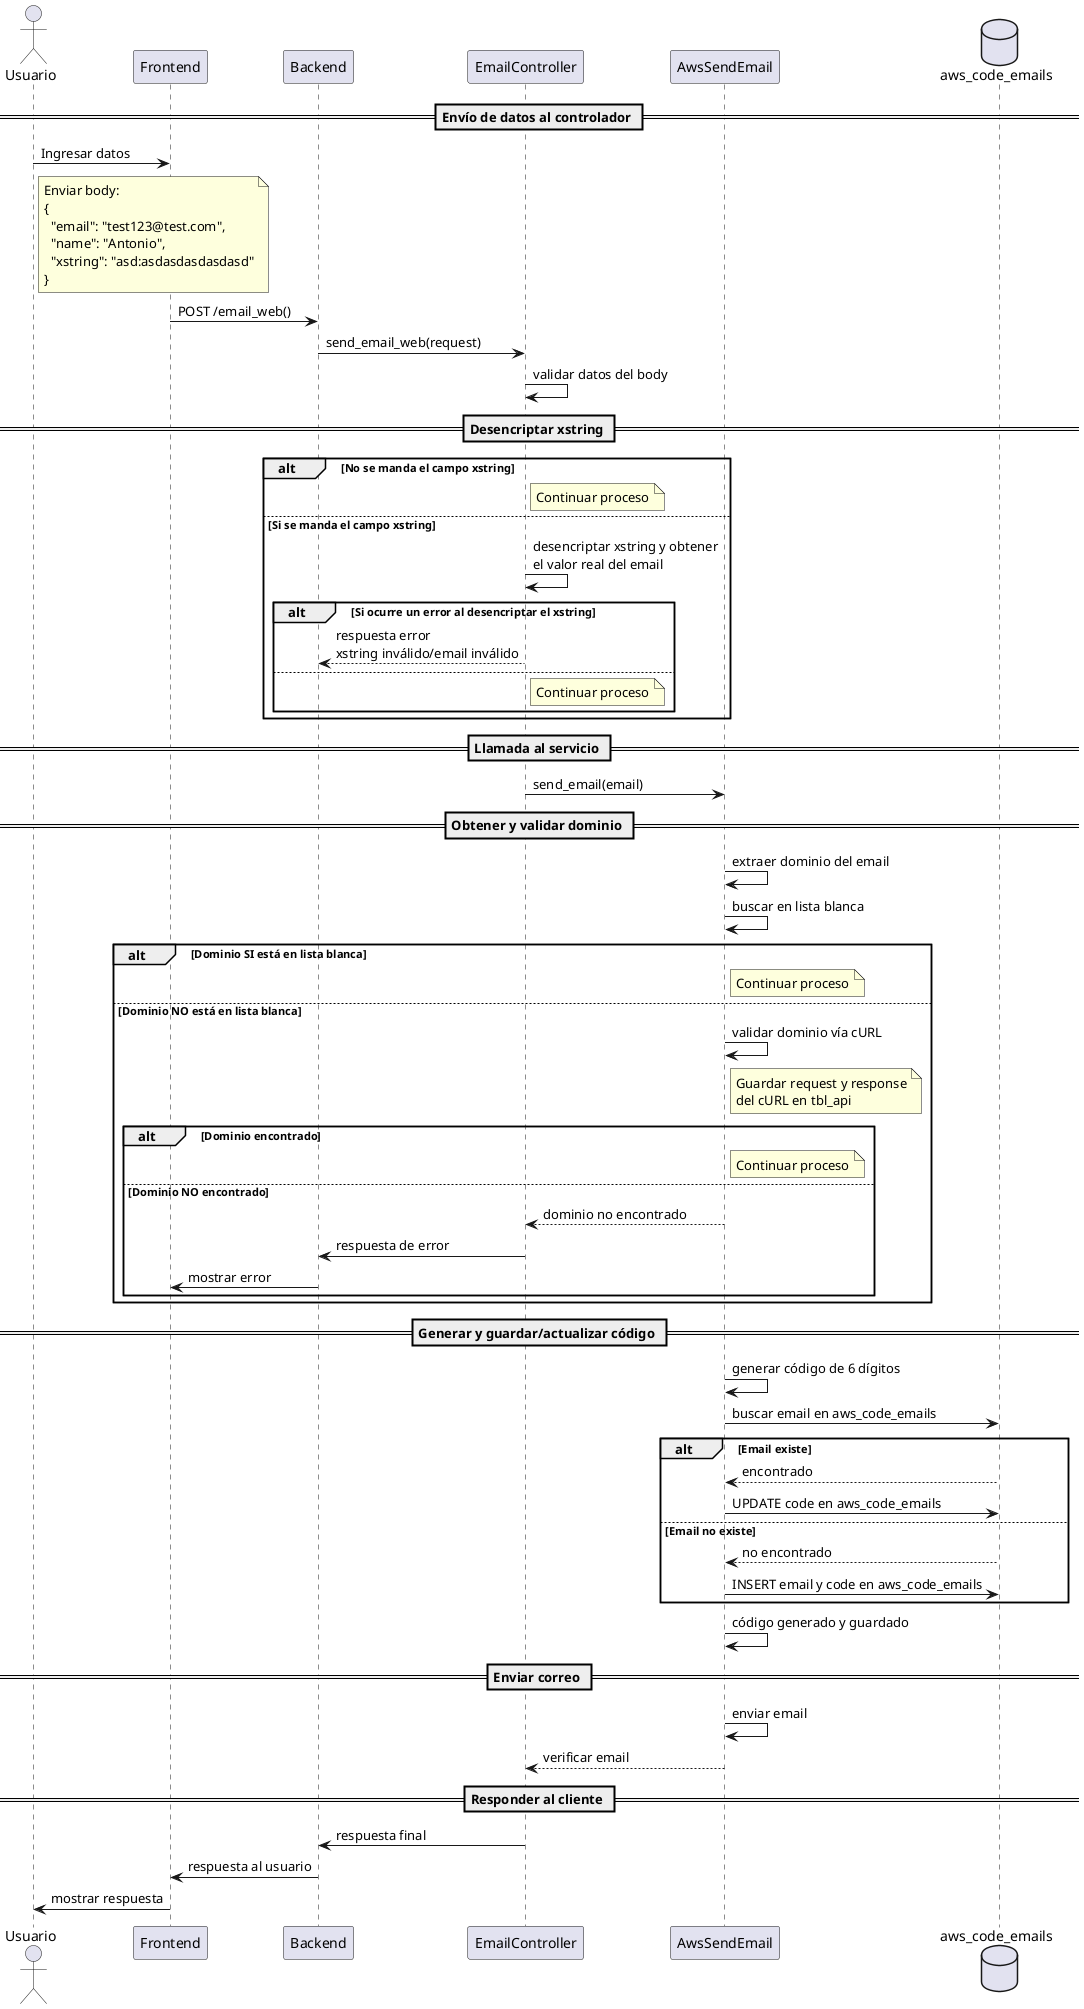 @startuml email_web
actor Usuario
participant Frontend
participant Backend
participant EmailController
participant AwsSendEmail
database DB as "aws_code_emails"

== Envío de datos al controlador ==
Usuario -> Frontend : Ingresar datos
note right of Usuario
  Enviar body:
  {
    "email": "test123@test.com",
    "name": "Antonio",
    "xstring": "asd:asdasdasdasdasd"
  }
end note
Frontend -> Backend : POST /email_web()
Backend -> EmailController : send_email_web(request)
EmailController -> EmailController : validar datos del body

== Desencriptar xstring ==
alt No se manda el campo xstring 
    note right of EmailController
        Continuar proceso
    end note
else Si se manda el campo xstring
    EmailController -> EmailController : desencriptar xstring y obtener\nel valor real del email
    alt Si ocurre un error al desencriptar el xstring
        EmailController --> Backend : respuesta error\nxstring inválido/email inválido
    else
        note right of EmailController
            Continuar proceso
        end note
    end
end

== Llamada al servicio ==
EmailController -> AwsSendEmail : send_email(email)

== Obtener y validar dominio ==
AwsSendEmail -> AwsSendEmail : extraer dominio del email
AwsSendEmail -> AwsSendEmail : buscar en lista blanca

alt Dominio SI está en lista blanca
    note right of AwsSendEmail
        Continuar proceso
    end note
else Dominio NO está en lista blanca
    AwsSendEmail -> AwsSendEmail : validar dominio vía cURL
    note right of AwsSendEmail
        Guardar request y response
        del cURL en tbl_api
    end note
    alt Dominio encontrado
        note right of AwsSendEmail
          Continuar proceso
        end note
    else Dominio NO encontrado
        AwsSendEmail --> EmailController : dominio no encontrado
        EmailController -> Backend : respuesta de error
        Backend -> Frontend : mostrar error
    end
end

== Generar y guardar/actualizar código ==
AwsSendEmail -> AwsSendEmail : generar código de 6 dígitos
AwsSendEmail -> DB : buscar email en aws_code_emails

alt Email existe
    DB --> AwsSendEmail : encontrado
    AwsSendEmail -> DB : UPDATE code en aws_code_emails
else Email no existe
    DB --> AwsSendEmail : no encontrado
    AwsSendEmail -> DB : INSERT email y code en aws_code_emails
end

AwsSendEmail -> AwsSendEmail : código generado y guardado

== Enviar correo ==
AwsSendEmail -> AwsSendEmail : enviar email
AwsSendEmail --> EmailController : verificar email

== Responder al cliente ==
EmailController -> Backend : respuesta final
Backend -> Frontend : respuesta al usuario
Frontend -> Usuario : mostrar respuesta
@enduml
